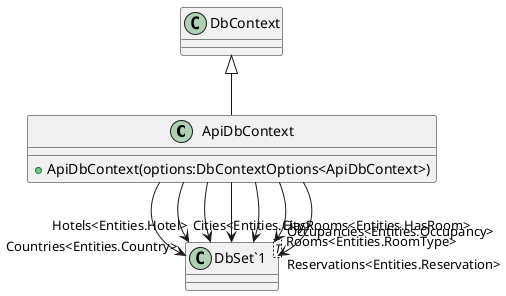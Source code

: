 @startuml
class ApiDbContext {
    + ApiDbContext(options:DbContextOptions<ApiDbContext>)
}
class "DbSet`1"<T> {
}
DbContext <|-- ApiDbContext
ApiDbContext --> "Countries<Entities.Country>" "DbSet`1"
ApiDbContext --> "Cities<Entities.City>" "DbSet`1"
ApiDbContext --> "Hotels<Entities.Hotel>" "DbSet`1"
ApiDbContext --> "Rooms<Entities.RoomType>" "DbSet`1"
ApiDbContext --> "HasRooms<Entities.HasRoom>" "DbSet`1"
ApiDbContext --> "Occupancies<Entities.Occupancy>" "DbSet`1"
ApiDbContext --> "Reservations<Entities.Reservation>" "DbSet`1"
@enduml
